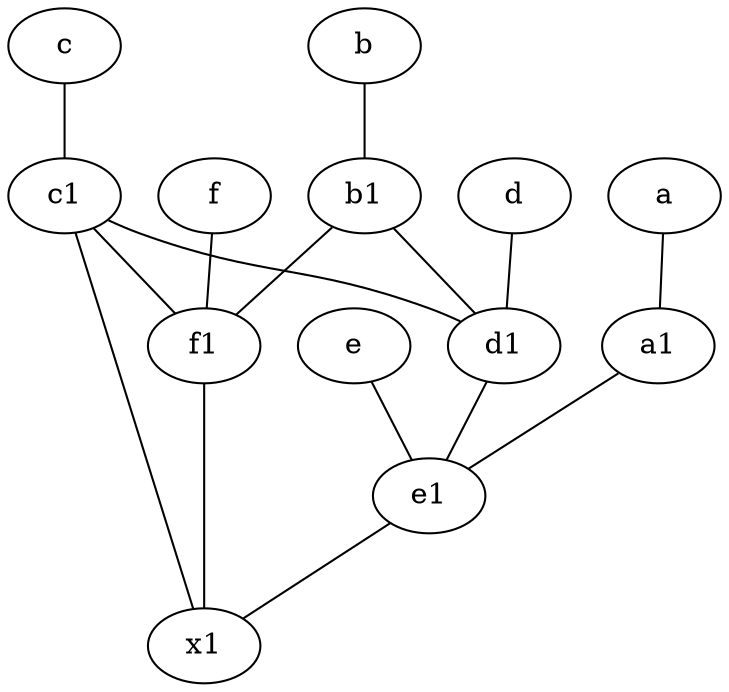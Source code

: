 graph {
	node [labelfontsize=50]
	x1 [labelfontsize=50]
	d1 [labelfontsize=50 pos="3,5!"]
	f [labelfontsize=50 pos="3,9!"]
	a1 [labelfontsize=50 pos="8,3!"]
	f1 [labelfontsize=50 pos="3,8!"]
	e1 [labelfontsize=50 pos="7,7!"]
	d [labelfontsize=50 pos="2,5!"]
	b [labelfontsize=50 pos="10,4!"]
	c [labelfontsize=50 pos="4.5,2!"]
	a [labelfontsize=50 pos="8,2!"]
	c1 [labelfontsize=50 pos="4.5,3!"]
	b1 [labelfontsize=50 pos="9,4!"]
	e [labelfontsize=50 pos="7,9!"]
	c1 -- d1
	c1 -- x1
	e1 -- x1
	c -- c1
	b -- b1
	d -- d1
	b1 -- f1
	f1 -- x1
	b1 -- d1
	e -- e1
	d1 -- e1
	c1 -- f1
	a1 -- e1
	f -- f1
	a -- a1
}
